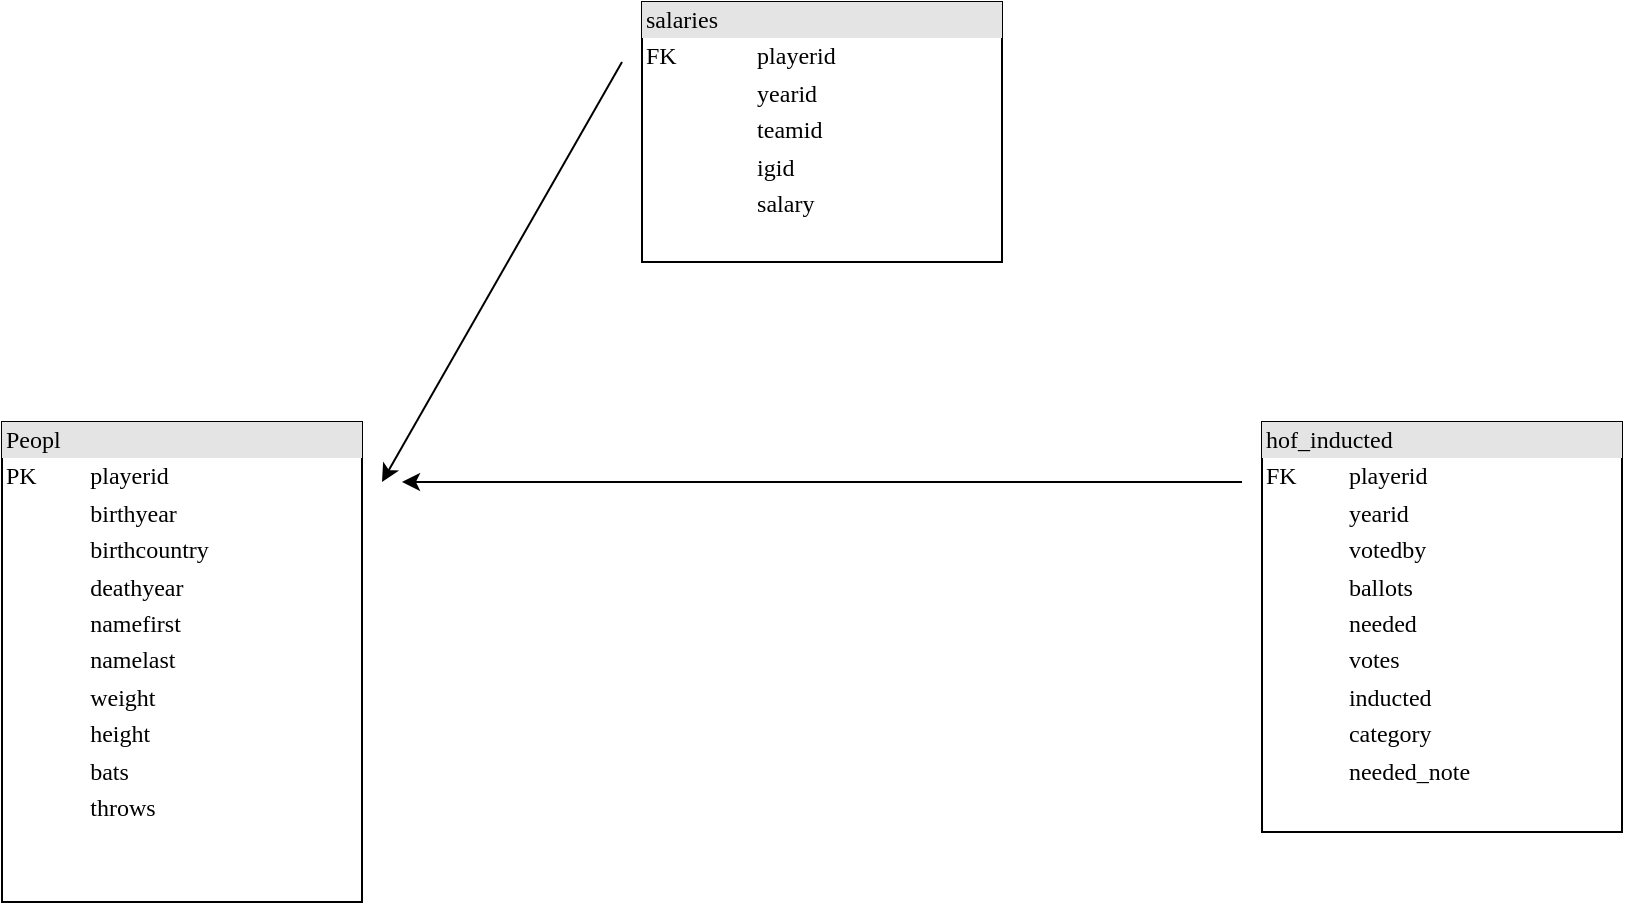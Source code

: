 <mxfile version="12.1.1" type="device" pages="1"><diagram name="Page-1" id="2ca16b54-16f6-2749-3443-fa8db7711227"><mxGraphModel dx="1029" dy="687" grid="1" gridSize="10" guides="1" tooltips="1" connect="1" arrows="1" fold="1" page="1" pageScale="1" pageWidth="1100" pageHeight="850" background="#ffffff" math="0" shadow="0"><root><mxCell id="0"/><mxCell id="1" parent="0"/><mxCell id="2ed32ef02a7f4228-6" value="&lt;div style=&quot;box-sizing: border-box ; width: 100% ; background: #e4e4e4 ; padding: 2px&quot;&gt;hof_inducted&lt;/div&gt;&lt;table style=&quot;width: 100% ; font-size: 1em&quot; cellspacing=&quot;0&quot; cellpadding=&quot;2&quot;&gt;&lt;tbody&gt;&lt;tr&gt;&lt;td&gt;FK&lt;/td&gt;&lt;td&gt;playerid&lt;/td&gt;&lt;/tr&gt;&lt;tr&gt;&lt;td&gt;&lt;br&gt;&lt;/td&gt;&lt;td&gt;yearid&lt;/td&gt;&lt;/tr&gt;&lt;tr&gt;&lt;td&gt;&lt;br&gt;&lt;/td&gt;&lt;td&gt;votedby&lt;/td&gt;&lt;/tr&gt;&lt;tr&gt;&lt;td&gt;&lt;br&gt;&lt;/td&gt;&lt;td&gt;ballots&lt;br&gt;&lt;/td&gt;&lt;/tr&gt;&lt;tr&gt;&lt;td&gt;&lt;br&gt;&lt;/td&gt;&lt;td&gt;needed&lt;br&gt;&lt;/td&gt;&lt;/tr&gt;&lt;tr&gt;&lt;td&gt;&lt;br&gt;&lt;/td&gt;&lt;td&gt;votes&lt;br&gt;&lt;/td&gt;&lt;/tr&gt;&lt;tr&gt;&lt;td&gt;&lt;br&gt;&lt;/td&gt;&lt;td&gt;inducted&lt;br&gt;&lt;/td&gt;&lt;/tr&gt;&lt;tr&gt;&lt;td&gt;&lt;br&gt;&lt;/td&gt;&lt;td&gt;category&lt;br&gt;&lt;/td&gt;&lt;/tr&gt;&lt;tr&gt;&lt;td&gt;&lt;br&gt;&lt;/td&gt;&lt;td&gt;needed_note&lt;br&gt;&lt;/td&gt;&lt;/tr&gt;&lt;/tbody&gt;&lt;/table&gt;" style="verticalAlign=top;align=left;overflow=fill;html=1;rounded=0;shadow=0;comic=0;labelBackgroundColor=none;strokeColor=#000000;strokeWidth=1;fillColor=#ffffff;fontFamily=Verdana;fontSize=12;fontColor=#000000;" parent="1" vertex="1"><mxGeometry x="810" y="330" width="180" height="205" as="geometry"/></mxCell><mxCell id="2ed32ef02a7f4228-10" value="&lt;div style=&quot;box-sizing: border-box ; width: 100% ; background: #e4e4e4 ; padding: 2px&quot;&gt;Peopl&lt;/div&gt;&lt;table style=&quot;width: 100% ; font-size: 1em&quot; cellspacing=&quot;0&quot; cellpadding=&quot;2&quot;&gt;&lt;tbody&gt;&lt;tr&gt;&lt;td&gt;PK&lt;/td&gt;&lt;td&gt;playerid&lt;/td&gt;&lt;/tr&gt;&lt;tr&gt;&lt;td&gt;&lt;br&gt;&lt;/td&gt;&lt;td&gt;birthyear&lt;/td&gt;&lt;/tr&gt;&lt;tr&gt;&lt;td&gt;&lt;br&gt;&lt;/td&gt;&lt;td&gt;birthcountry&lt;/td&gt;&lt;/tr&gt;&lt;tr&gt;&lt;td&gt;&lt;br&gt;&lt;/td&gt;&lt;td&gt;deathyear&lt;br&gt;&lt;/td&gt;&lt;/tr&gt;&lt;tr&gt;&lt;td&gt;&lt;br&gt;&lt;/td&gt;&lt;td&gt;namefirst&lt;br&gt;&lt;/td&gt;&lt;/tr&gt;&lt;tr&gt;&lt;td&gt;&lt;br&gt;&lt;/td&gt;&lt;td&gt;namelast&lt;br&gt;&lt;/td&gt;&lt;/tr&gt;&lt;tr&gt;&lt;td&gt;&lt;br&gt;&lt;/td&gt;&lt;td&gt;weight&lt;br&gt;&lt;/td&gt;&lt;/tr&gt;&lt;tr&gt;&lt;td&gt;&lt;br&gt;&lt;/td&gt;&lt;td&gt;height&lt;br&gt;&lt;/td&gt;&lt;/tr&gt;&lt;tr&gt;&lt;td&gt;&lt;br&gt;&lt;/td&gt;&lt;td&gt;bats&lt;br&gt;&lt;/td&gt;&lt;/tr&gt;&lt;tr&gt;&lt;td&gt;&lt;br&gt;&lt;/td&gt;&lt;td&gt;throws&lt;br&gt;&lt;/td&gt;&lt;/tr&gt;&lt;/tbody&gt;&lt;/table&gt;" style="verticalAlign=top;align=left;overflow=fill;html=1;rounded=0;shadow=0;comic=0;labelBackgroundColor=none;strokeColor=#000000;strokeWidth=1;fillColor=#ffffff;fontFamily=Verdana;fontSize=12;fontColor=#000000;" parent="1" vertex="1"><mxGeometry x="180" y="330" width="180" height="240" as="geometry"/></mxCell><mxCell id="2ed32ef02a7f4228-12" value="&lt;div style=&quot;box-sizing: border-box ; width: 100% ; background: #e4e4e4 ; padding: 2px&quot;&gt;salaries&lt;/div&gt;&lt;table style=&quot;width: 100% ; font-size: 1em&quot; cellspacing=&quot;0&quot; cellpadding=&quot;2&quot;&gt;&lt;tbody&gt;&lt;tr&gt;&lt;td&gt;FK&lt;br&gt;&lt;/td&gt;&lt;td&gt;playerid&lt;/td&gt;&lt;/tr&gt;&lt;tr&gt;&lt;td&gt;&lt;br&gt;&lt;/td&gt;&lt;td&gt;yearid&lt;/td&gt;&lt;/tr&gt;&lt;tr&gt;&lt;td&gt;&lt;br&gt;&lt;/td&gt;&lt;td&gt;teamid&lt;/td&gt;&lt;/tr&gt;&lt;tr&gt;&lt;td&gt;&lt;br&gt;&lt;/td&gt;&lt;td&gt;igid&lt;br&gt;&lt;/td&gt;&lt;/tr&gt;&lt;tr&gt;&lt;td&gt;&lt;br&gt;&lt;/td&gt;&lt;td&gt;salary&lt;br&gt;&lt;/td&gt;&lt;/tr&gt;&lt;/tbody&gt;&lt;/table&gt;" style="verticalAlign=top;align=left;overflow=fill;html=1;rounded=0;shadow=0;comic=0;labelBackgroundColor=none;strokeColor=#000000;strokeWidth=1;fillColor=#ffffff;fontFamily=Verdana;fontSize=12;fontColor=#000000;" parent="1" vertex="1"><mxGeometry x="500" y="120" width="180" height="130" as="geometry"/></mxCell><mxCell id="B_4wPKio6C5VIddAN9er-1" value="" style="endArrow=classic;html=1;" edge="1" parent="1"><mxGeometry width="50" height="50" relative="1" as="geometry"><mxPoint x="490" y="150" as="sourcePoint"/><mxPoint x="370" y="360" as="targetPoint"/></mxGeometry></mxCell><mxCell id="B_4wPKio6C5VIddAN9er-2" value="" style="endArrow=classic;html=1;" edge="1" parent="1"><mxGeometry width="50" height="50" relative="1" as="geometry"><mxPoint x="800" y="360" as="sourcePoint"/><mxPoint x="380" y="360" as="targetPoint"/></mxGeometry></mxCell></root></mxGraphModel></diagram></mxfile>